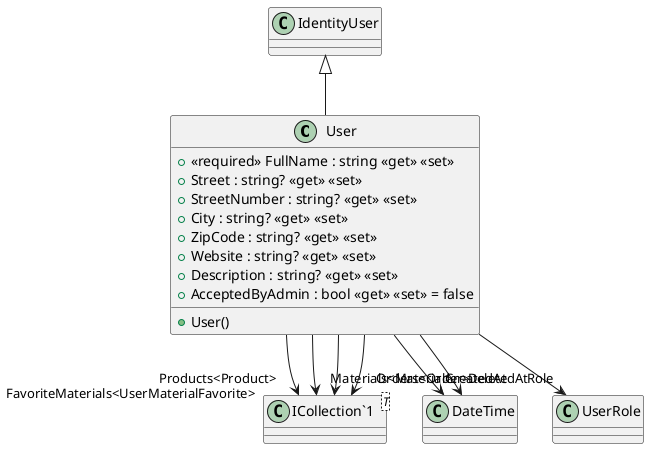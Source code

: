 @startuml
class User {
    + <<required>> FullName : string <<get>> <<set>>
    + Street : string? <<get>> <<set>>
    + StreetNumber : string? <<get>> <<set>>
    + City : string? <<get>> <<set>>
    + ZipCode : string? <<get>> <<set>>
    + Website : string? <<get>> <<set>>
    + Description : string? <<get>> <<set>>
    + AcceptedByAdmin : bool <<get>> <<set>> = false
    + User()
}
class "ICollection`1"<T> {
}
IdentityUser <|-- User
User --> "CreatedAt" DateTime
User --> "Role" UserRole
User --> "Products<Product>" "ICollection`1"
User --> "Materials<Material>" "ICollection`1"
User --> "FavoriteMaterials<UserMaterialFavorite>" "ICollection`1"
User --> "Orders<Order>" "ICollection`1"
User --> "DeletedAt" DateTime
@enduml
